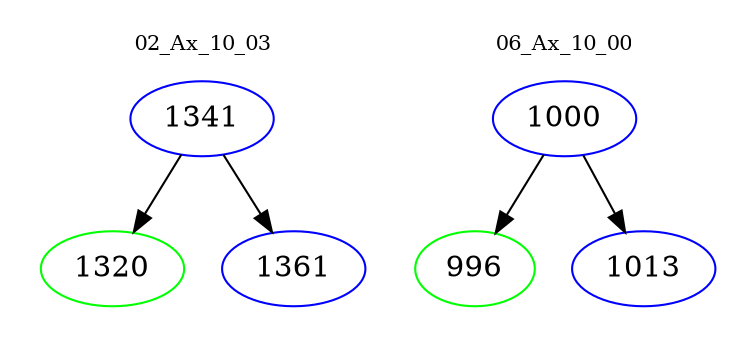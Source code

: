 digraph{
subgraph cluster_0 {
color = white
label = "02_Ax_10_03";
fontsize=10;
T0_1341 [label="1341", color="blue"]
T0_1341 -> T0_1320 [color="black"]
T0_1320 [label="1320", color="green"]
T0_1341 -> T0_1361 [color="black"]
T0_1361 [label="1361", color="blue"]
}
subgraph cluster_1 {
color = white
label = "06_Ax_10_00";
fontsize=10;
T1_1000 [label="1000", color="blue"]
T1_1000 -> T1_996 [color="black"]
T1_996 [label="996", color="green"]
T1_1000 -> T1_1013 [color="black"]
T1_1013 [label="1013", color="blue"]
}
}
